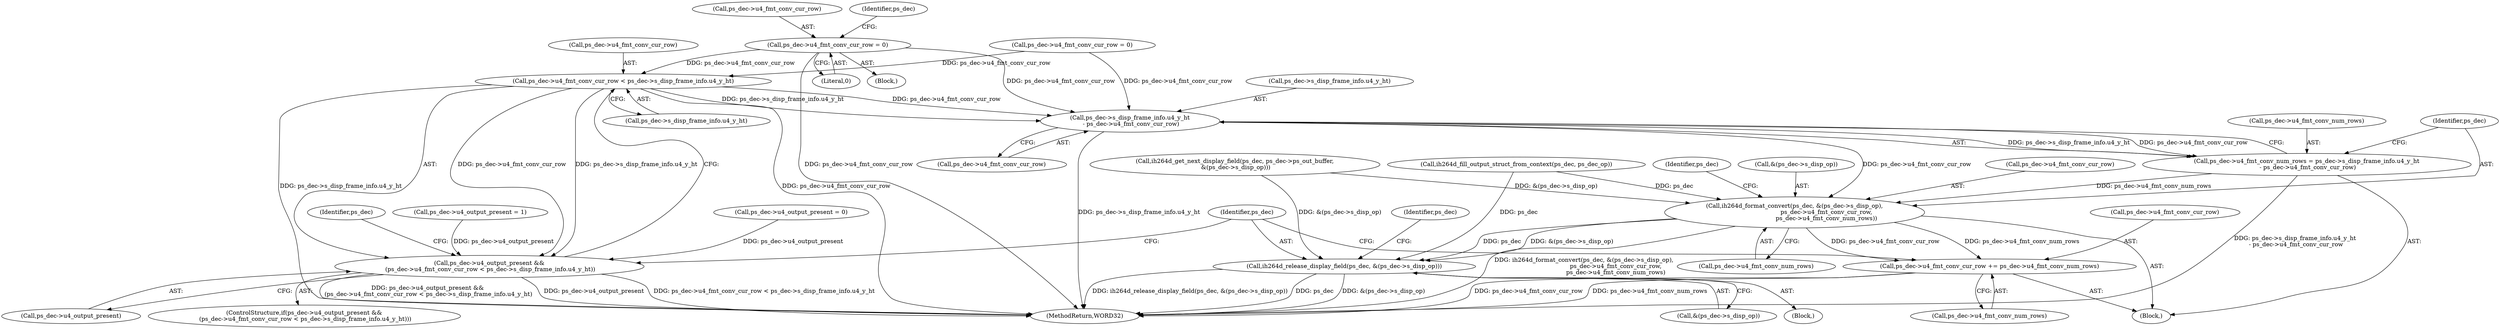 digraph "0_Android_33ef7de9ddc8ea7eb9cbc440d1cf89957a0c267b@pointer" {
"1002056" [label="(Call,ps_dec->u4_fmt_conv_cur_row = 0)"];
"1002074" [label="(Call,ps_dec->u4_fmt_conv_cur_row < ps_dec->s_disp_frame_info.u4_y_ht)"];
"1002070" [label="(Call,ps_dec->u4_output_present &&\n (ps_dec->u4_fmt_conv_cur_row < ps_dec->s_disp_frame_info.u4_y_ht))"];
"1002088" [label="(Call,ps_dec->s_disp_frame_info.u4_y_ht\n - ps_dec->u4_fmt_conv_cur_row)"];
"1002084" [label="(Call,ps_dec->u4_fmt_conv_num_rows = ps_dec->s_disp_frame_info.u4_y_ht\n - ps_dec->u4_fmt_conv_cur_row)"];
"1002097" [label="(Call,ih264d_format_convert(ps_dec, &(ps_dec->s_disp_op),\n                                  ps_dec->u4_fmt_conv_cur_row,\n                                  ps_dec->u4_fmt_conv_num_rows))"];
"1002109" [label="(Call,ps_dec->u4_fmt_conv_cur_row += ps_dec->u4_fmt_conv_num_rows)"];
"1002116" [label="(Call,ih264d_release_display_field(ps_dec, &(ps_dec->s_disp_op)))"];
"1002097" [label="(Call,ih264d_format_convert(ps_dec, &(ps_dec->s_disp_op),\n                                  ps_dec->u4_fmt_conv_cur_row,\n                                  ps_dec->u4_fmt_conv_num_rows))"];
"1002066" [label="(Call,ih264d_fill_output_struct_from_context(ps_dec, ps_dec_op))"];
"1002026" [label="(Block,)"];
"1002126" [label="(Identifier,ps_dec)"];
"1002069" [label="(ControlStructure,if(ps_dec->u4_output_present &&\n (ps_dec->u4_fmt_conv_cur_row < ps_dec->s_disp_frame_info.u4_y_ht)))"];
"1002078" [label="(Call,ps_dec->s_disp_frame_info.u4_y_ht)"];
"1002110" [label="(Call,ps_dec->u4_fmt_conv_cur_row)"];
"1002111" [label="(Identifier,ps_dec)"];
"1002060" [label="(Literal,0)"];
"1002113" [label="(Call,ps_dec->u4_fmt_conv_num_rows)"];
"1002099" [label="(Call,&(ps_dec->s_disp_op))"];
"1002118" [label="(Call,&(ps_dec->s_disp_op))"];
"1000332" [label="(Call,ps_dec->u4_fmt_conv_cur_row = 0)"];
"1002057" [label="(Call,ps_dec->u4_fmt_conv_cur_row)"];
"1002055" [label="(Block,)"];
"1002070" [label="(Call,ps_dec->u4_output_present &&\n (ps_dec->u4_fmt_conv_cur_row < ps_dec->s_disp_frame_info.u4_y_ht))"];
"1002074" [label="(Call,ps_dec->u4_fmt_conv_cur_row < ps_dec->s_disp_frame_info.u4_y_ht)"];
"1002106" [label="(Call,ps_dec->u4_fmt_conv_num_rows)"];
"1002084" [label="(Call,ps_dec->u4_fmt_conv_num_rows = ps_dec->s_disp_frame_info.u4_y_ht\n - ps_dec->u4_fmt_conv_cur_row)"];
"1002063" [label="(Identifier,ps_dec)"];
"1002116" [label="(Call,ih264d_release_display_field(ps_dec, &(ps_dec->s_disp_op)))"];
"1002089" [label="(Call,ps_dec->s_disp_frame_info.u4_y_ht)"];
"1002094" [label="(Call,ps_dec->u4_fmt_conv_cur_row)"];
"1002075" [label="(Call,ps_dec->u4_fmt_conv_cur_row)"];
"1002085" [label="(Call,ps_dec->u4_fmt_conv_num_rows)"];
"1000337" [label="(Call,ps_dec->u4_output_present = 0)"];
"1002109" [label="(Call,ps_dec->u4_fmt_conv_cur_row += ps_dec->u4_fmt_conv_num_rows)"];
"1002186" [label="(MethodReturn,WORD32)"];
"1002083" [label="(Block,)"];
"1002056" [label="(Call,ps_dec->u4_fmt_conv_cur_row = 0)"];
"1002098" [label="(Identifier,ps_dec)"];
"1002088" [label="(Call,ps_dec->s_disp_frame_info.u4_y_ht\n - ps_dec->u4_fmt_conv_cur_row)"];
"1002071" [label="(Call,ps_dec->u4_output_present)"];
"1002038" [label="(Call,ih264d_get_next_display_field(ps_dec, ps_dec->ps_out_buffer,\n &(ps_dec->s_disp_op)))"];
"1002086" [label="(Identifier,ps_dec)"];
"1002103" [label="(Call,ps_dec->u4_fmt_conv_cur_row)"];
"1002117" [label="(Identifier,ps_dec)"];
"1002061" [label="(Call,ps_dec->u4_output_present = 1)"];
"1002056" -> "1002055"  [label="AST: "];
"1002056" -> "1002060"  [label="CFG: "];
"1002057" -> "1002056"  [label="AST: "];
"1002060" -> "1002056"  [label="AST: "];
"1002063" -> "1002056"  [label="CFG: "];
"1002056" -> "1002186"  [label="DDG: ps_dec->u4_fmt_conv_cur_row"];
"1002056" -> "1002074"  [label="DDG: ps_dec->u4_fmt_conv_cur_row"];
"1002056" -> "1002088"  [label="DDG: ps_dec->u4_fmt_conv_cur_row"];
"1002074" -> "1002070"  [label="AST: "];
"1002074" -> "1002078"  [label="CFG: "];
"1002075" -> "1002074"  [label="AST: "];
"1002078" -> "1002074"  [label="AST: "];
"1002070" -> "1002074"  [label="CFG: "];
"1002074" -> "1002186"  [label="DDG: ps_dec->s_disp_frame_info.u4_y_ht"];
"1002074" -> "1002186"  [label="DDG: ps_dec->u4_fmt_conv_cur_row"];
"1002074" -> "1002070"  [label="DDG: ps_dec->u4_fmt_conv_cur_row"];
"1002074" -> "1002070"  [label="DDG: ps_dec->s_disp_frame_info.u4_y_ht"];
"1000332" -> "1002074"  [label="DDG: ps_dec->u4_fmt_conv_cur_row"];
"1002074" -> "1002088"  [label="DDG: ps_dec->s_disp_frame_info.u4_y_ht"];
"1002074" -> "1002088"  [label="DDG: ps_dec->u4_fmt_conv_cur_row"];
"1002070" -> "1002069"  [label="AST: "];
"1002070" -> "1002071"  [label="CFG: "];
"1002071" -> "1002070"  [label="AST: "];
"1002086" -> "1002070"  [label="CFG: "];
"1002117" -> "1002070"  [label="CFG: "];
"1002070" -> "1002186"  [label="DDG: ps_dec->u4_output_present"];
"1002070" -> "1002186"  [label="DDG: ps_dec->u4_fmt_conv_cur_row < ps_dec->s_disp_frame_info.u4_y_ht"];
"1002070" -> "1002186"  [label="DDG: ps_dec->u4_output_present &&\n (ps_dec->u4_fmt_conv_cur_row < ps_dec->s_disp_frame_info.u4_y_ht)"];
"1002061" -> "1002070"  [label="DDG: ps_dec->u4_output_present"];
"1000337" -> "1002070"  [label="DDG: ps_dec->u4_output_present"];
"1002088" -> "1002084"  [label="AST: "];
"1002088" -> "1002094"  [label="CFG: "];
"1002089" -> "1002088"  [label="AST: "];
"1002094" -> "1002088"  [label="AST: "];
"1002084" -> "1002088"  [label="CFG: "];
"1002088" -> "1002186"  [label="DDG: ps_dec->s_disp_frame_info.u4_y_ht"];
"1002088" -> "1002084"  [label="DDG: ps_dec->s_disp_frame_info.u4_y_ht"];
"1002088" -> "1002084"  [label="DDG: ps_dec->u4_fmt_conv_cur_row"];
"1000332" -> "1002088"  [label="DDG: ps_dec->u4_fmt_conv_cur_row"];
"1002088" -> "1002097"  [label="DDG: ps_dec->u4_fmt_conv_cur_row"];
"1002084" -> "1002083"  [label="AST: "];
"1002085" -> "1002084"  [label="AST: "];
"1002098" -> "1002084"  [label="CFG: "];
"1002084" -> "1002186"  [label="DDG: ps_dec->s_disp_frame_info.u4_y_ht\n - ps_dec->u4_fmt_conv_cur_row"];
"1002084" -> "1002097"  [label="DDG: ps_dec->u4_fmt_conv_num_rows"];
"1002097" -> "1002083"  [label="AST: "];
"1002097" -> "1002106"  [label="CFG: "];
"1002098" -> "1002097"  [label="AST: "];
"1002099" -> "1002097"  [label="AST: "];
"1002103" -> "1002097"  [label="AST: "];
"1002106" -> "1002097"  [label="AST: "];
"1002111" -> "1002097"  [label="CFG: "];
"1002097" -> "1002186"  [label="DDG: ih264d_format_convert(ps_dec, &(ps_dec->s_disp_op),\n                                  ps_dec->u4_fmt_conv_cur_row,\n                                  ps_dec->u4_fmt_conv_num_rows)"];
"1002066" -> "1002097"  [label="DDG: ps_dec"];
"1002038" -> "1002097"  [label="DDG: &(ps_dec->s_disp_op)"];
"1002097" -> "1002109"  [label="DDG: ps_dec->u4_fmt_conv_num_rows"];
"1002097" -> "1002109"  [label="DDG: ps_dec->u4_fmt_conv_cur_row"];
"1002097" -> "1002116"  [label="DDG: ps_dec"];
"1002097" -> "1002116"  [label="DDG: &(ps_dec->s_disp_op)"];
"1002109" -> "1002083"  [label="AST: "];
"1002109" -> "1002113"  [label="CFG: "];
"1002110" -> "1002109"  [label="AST: "];
"1002113" -> "1002109"  [label="AST: "];
"1002117" -> "1002109"  [label="CFG: "];
"1002109" -> "1002186"  [label="DDG: ps_dec->u4_fmt_conv_num_rows"];
"1002109" -> "1002186"  [label="DDG: ps_dec->u4_fmt_conv_cur_row"];
"1002116" -> "1002026"  [label="AST: "];
"1002116" -> "1002118"  [label="CFG: "];
"1002117" -> "1002116"  [label="AST: "];
"1002118" -> "1002116"  [label="AST: "];
"1002126" -> "1002116"  [label="CFG: "];
"1002116" -> "1002186"  [label="DDG: &(ps_dec->s_disp_op)"];
"1002116" -> "1002186"  [label="DDG: ih264d_release_display_field(ps_dec, &(ps_dec->s_disp_op))"];
"1002116" -> "1002186"  [label="DDG: ps_dec"];
"1002066" -> "1002116"  [label="DDG: ps_dec"];
"1002038" -> "1002116"  [label="DDG: &(ps_dec->s_disp_op)"];
}
